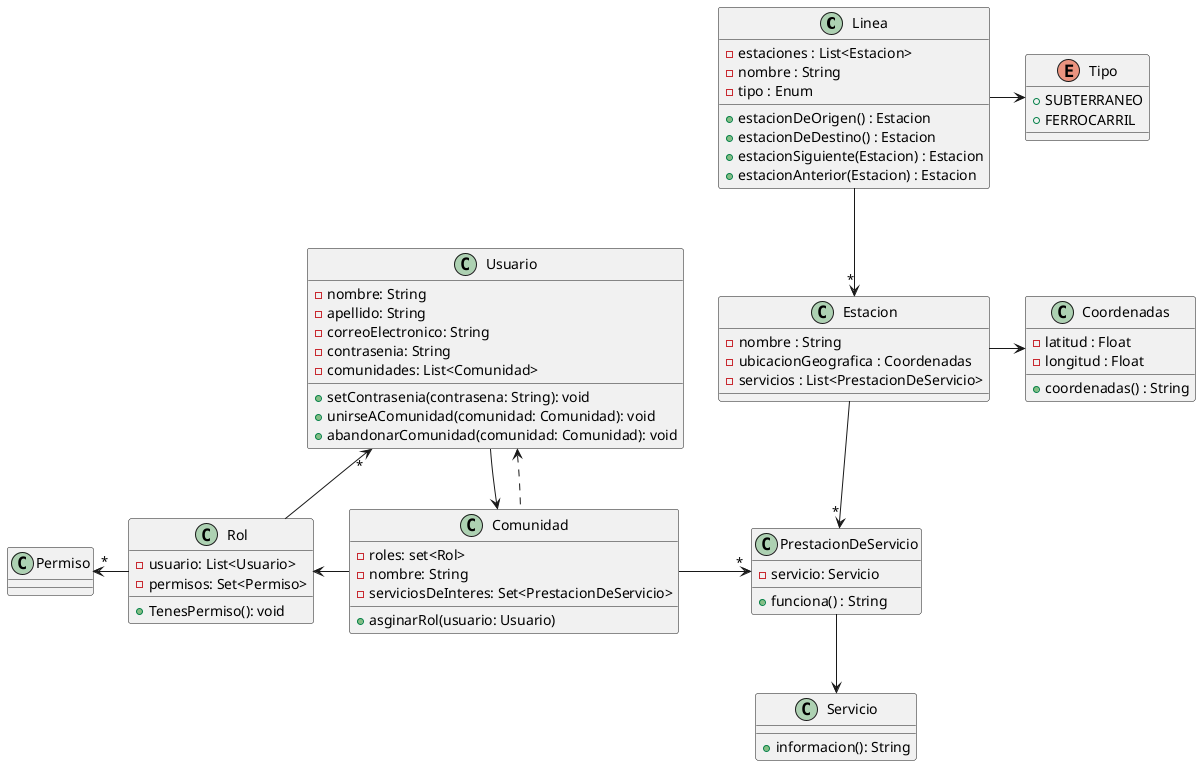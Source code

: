 @startuml
Linea -> Tipo
Linea --> "*" Estacion
Estacion -> Coordenadas
Estacion --> "*" PrestacionDeServicio 
PrestacionDeServicio --> Servicio
Comunidad -> "*" PrestacionDeServicio

Permiso "*" <- Rol
Usuario "*" <-- Rol
Rol <- Comunidad
Usuario --> Comunidad
Usuario <.. Comunidad


Enum Tipo{
 + SUBTERRANEO
 + FERROCARRIL
}

Class Linea{
    - estaciones : List<Estacion>
    - nombre : String
    - tipo : Enum 

    + estacionDeOrigen() : Estacion
    + estacionDeDestino() : Estacion
    + estacionSiguiente(Estacion) : Estacion
    + estacionAnterior(Estacion) : Estacion
}

Class Coordenadas {
    - latitud : Float
    - longitud : Float

    + coordenadas() : String
}

Class Estacion{
    - nombre : String
    - ubicacionGeografica : Coordenadas
    - servicios : List<PrestacionDeServicio>
}

 class PrestacionDeServicio {    
 - servicio: Servicio
 + funciona() : String
} 

Class Servicio {
    + informacion(): String
}


class Rol{
-usuario: List<Usuario>
-permisos: Set<Permiso>

+TenesPermiso(): void
}

class Permiso{

}


class Comunidad {
    -roles: set<Rol>
    -nombre: String
    -serviciosDeInteres: Set<PrestacionDeServicio>

    +asginarRol(usuario: Usuario)
}


class Usuario{
    -nombre: String
    -apellido: String
    -correoElectronico: String
    -contrasenia: String
    -comunidades: List<Comunidad>

    +setContrasenia(contrasena: String): void
    +unirseAComunidad(comunidad: Comunidad): void
    +abandonarComunidad(comunidad: Comunidad): void
}
@enduml



@startuml


Class PrestacionDeServicio {    
    - servicio: Servicio
    + funciona() : String
}


Class Servicio {
    + informacion(): String
}


class Rol{
    -usuario: List<Usuario>
    -permisos: Set<Permiso>

    +tenesPermiso(): void
}




class Permiso{
 - String: Nombre

}


class Comunidad {
    -roles: set<Rol>
    -nombre: String
    -serviciosDeInteres: Set<PrestacionDeServicio>


    +asginarRol(usuario: Usuario)
    +aceptarUsuario(usuario: Usuario)
    +eliminarUsuario(Usuario: Usuario)
}



class Usuario{
    -nombre: String
    -apellido: String
    -correoElectronico: String
    -contrasenia: String
    -intereses: Intereses
    - membresias: List<Membresia>




    +setContrasenia(contrasena: String): void
    +unirseAComunidad(comunidad: Comunidad, rol: Rol): void
    +abandonarComunidad(comunidad: Comunidad): void
}




Class Entidad {
    - establecimientos : Set<Establecimiento>
    - localizacion : Localizacion
    - nombre : String
}




Class Establecimiento {
    - nombre : String
    - localizacion : Localizacion
    - servicios: Set<PrestacionDeServicio>
}




Class Membresia {
    - comunidad: Comunidad
    - Roles: Rol
}




Class Localizacion {
    - adapter: AdapterLocalizacion

    + ejecutarConsulta(String id) : Localizacion
}




Interface AdapterLocalizacion {
    + ejecutarConsulta(String id) : Localizacion
}




Class AdapterLocalizacionGeorefApi {
    - adaptada: ServicioGeoref




    + ejecutarConsulta(String id) : Localizacion
}




Class ServicioGeoref {
    + obtenerLocalizacion(String id) : Localizacion
}




Class Intereses {
    - List<Servicio>
    - List<Entidad>




    + estaInteresado(Servicio, Entidad)
}


Class EntidadPrestadora {
    - nombre : String    
    - personaDesignada: Usuario
    - EntidadesPrestadas: List<Entidad>
}


Class OrganismoDeControl {
    - nombre : String    
    - personaDesignada: Usuario
    - PrestadorasReguladas: List<EntidadPrestadora>
}

class Ubicacion {
- provincia: String
- municipio: String
- localidad: String
}

Usuario -> Localizacion 
Entidad -> Localizacion


EntidadPrestadora --> "*" Entidad
OrganismoDeControl --> "*" EntidadPrestadora


Servicio <- PrestacionDeServicio
Comunidad -> "*" PrestacionDeServicio
Entidad --> "*" Establecimiento
Intereses --> "*" Entidad
Intereses --> "*" Servicio 
Establecimiento --> "*" PrestacionDeServicio
Establecimiento -> Localizacion
Localizacion -> Ubicacion


Usuario <-- EntidadPrestadora
Usuario <-- OrganismoDeControl
Rol --> "*" Usuario
Permiso "*" <-- Rol
Rol "*" <- Comunidad
Usuario -> "*" Membresia
Membresia -> Comunidad
Rol <-- Membresia
Intereses <- Usuario




AdapterLocalizacion <-- Localizacion
AdapterLocalizacionGeorefApi --|> AdapterLocalizacion
ServicioGeoref <-- AdapterLocalizacionGeorefApi







@enduml